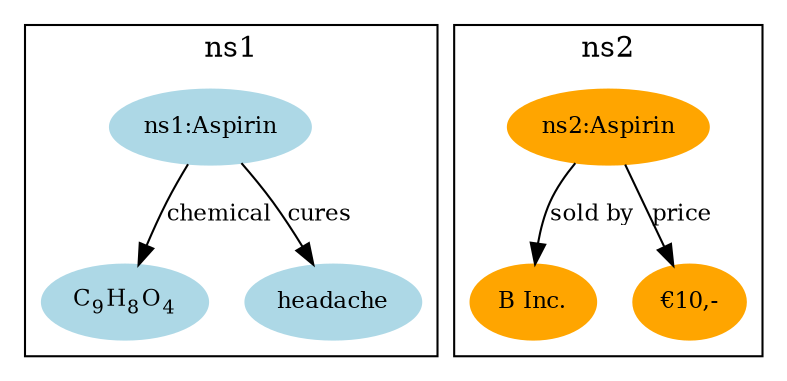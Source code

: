 digraph identity_crisis {
  edge [fontsize=11.0];
  node [fontsize=11.0];

  subgraph cluster_ns1 {
    label=<ns1>;
    node [color=lightblue,style=filled];

    c9h8o4 [label=<C<SUB>9</SUB>H<SUB>8</SUB>O<SUB>4</SUB>>];
    ns1 [label=<ns1:Aspirin>];
    headache [label=<headache>];

    ns1 -> c9h8o4 [label=<chemical>];
    ns1 -> headache [label=<cures>];
  }
  
  subgraph cluster_ns2 {
    label=<ns2>;
    node [color=orange,style=filled];

    ns2 [label=<ns2:Aspirin>];
    binc [label=<B Inc.>];
    bprice [label=<€10,->];

    ns2 -> binc [label=<sold by>];
    ns2 -> bprice [label=<price>];
  }
}
